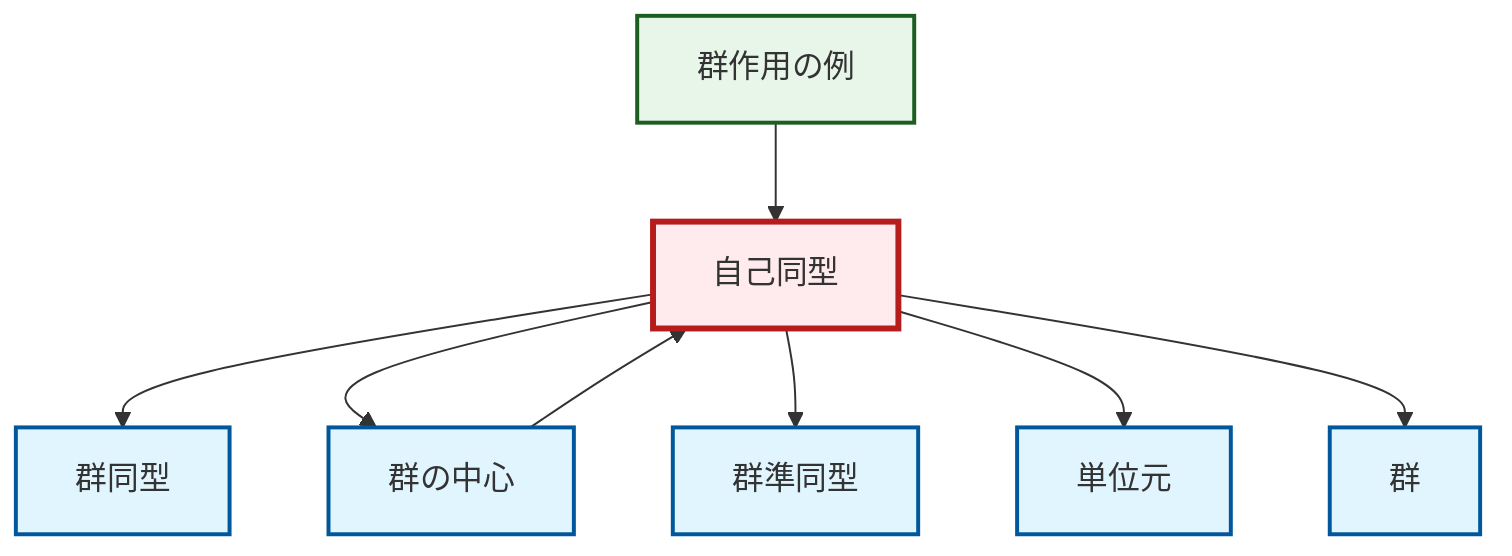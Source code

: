 graph TD
    classDef definition fill:#e1f5fe,stroke:#01579b,stroke-width:2px
    classDef theorem fill:#f3e5f5,stroke:#4a148c,stroke-width:2px
    classDef axiom fill:#fff3e0,stroke:#e65100,stroke-width:2px
    classDef example fill:#e8f5e9,stroke:#1b5e20,stroke-width:2px
    classDef current fill:#ffebee,stroke:#b71c1c,stroke-width:3px
    def-automorphism["自己同型"]:::definition
    def-group["群"]:::definition
    def-homomorphism["群準同型"]:::definition
    ex-group-action-examples["群作用の例"]:::example
    def-isomorphism["群同型"]:::definition
    def-center-of-group["群の中心"]:::definition
    def-identity-element["単位元"]:::definition
    def-center-of-group --> def-automorphism
    ex-group-action-examples --> def-automorphism
    def-automorphism --> def-isomorphism
    def-automorphism --> def-center-of-group
    def-automorphism --> def-homomorphism
    def-automorphism --> def-identity-element
    def-automorphism --> def-group
    class def-automorphism current